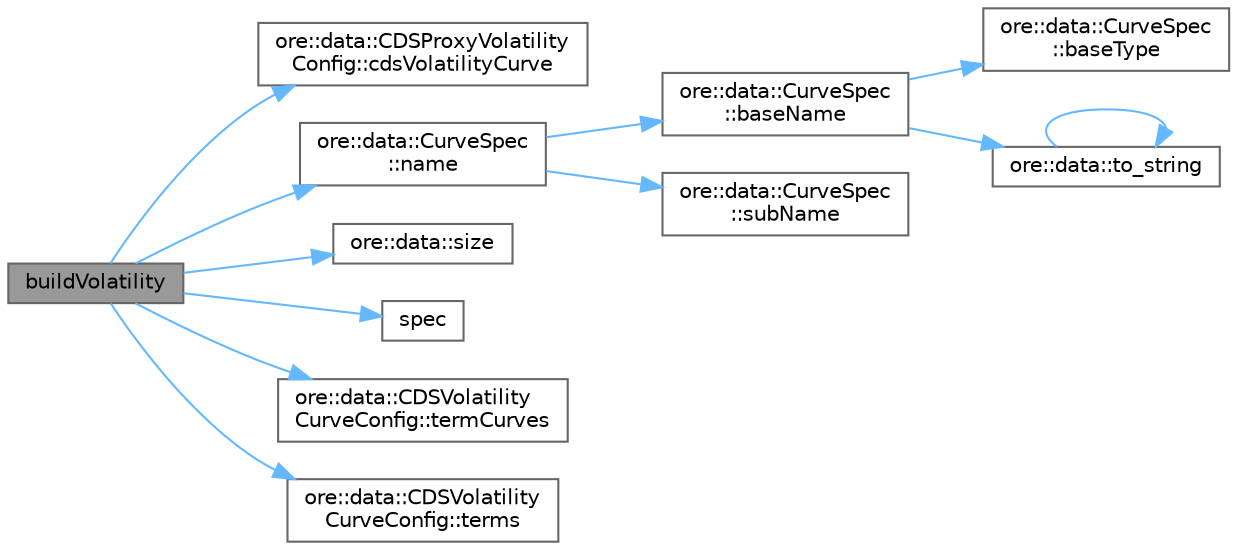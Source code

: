 digraph "buildVolatility"
{
 // INTERACTIVE_SVG=YES
 // LATEX_PDF_SIZE
  bgcolor="transparent";
  edge [fontname=Helvetica,fontsize=10,labelfontname=Helvetica,labelfontsize=10];
  node [fontname=Helvetica,fontsize=10,shape=box,height=0.2,width=0.4];
  rankdir="LR";
  Node1 [label="buildVolatility",height=0.2,width=0.4,color="gray40", fillcolor="grey60", style="filled", fontcolor="black",tooltip=" "];
  Node1 -> Node2 [color="steelblue1",style="solid"];
  Node2 [label="ore::data::CDSProxyVolatility\lConfig::cdsVolatilityCurve",height=0.2,width=0.4,color="grey40", fillcolor="white", style="filled",URL="$classore_1_1data_1_1_c_d_s_proxy_volatility_config.html#ad5709f741598700bef2ae19382943067",tooltip=" "];
  Node1 -> Node3 [color="steelblue1",style="solid"];
  Node3 [label="ore::data::CurveSpec\l::name",height=0.2,width=0.4,color="grey40", fillcolor="white", style="filled",URL="$classore_1_1data_1_1_curve_spec.html#afa7a10b4b56522f03c698ac514b0f844",tooltip="returns the unique curve name"];
  Node3 -> Node4 [color="steelblue1",style="solid"];
  Node4 [label="ore::data::CurveSpec\l::baseName",height=0.2,width=0.4,color="grey40", fillcolor="white", style="filled",URL="$classore_1_1data_1_1_curve_spec.html#a3d24768215bf6280c80eca3930ea3f55",tooltip=" "];
  Node4 -> Node5 [color="steelblue1",style="solid"];
  Node5 [label="ore::data::CurveSpec\l::baseType",height=0.2,width=0.4,color="grey40", fillcolor="white", style="filled",URL="$classore_1_1data_1_1_curve_spec.html#a0106d2fb6472e64456c6ebd018aa6300",tooltip=" "];
  Node4 -> Node6 [color="steelblue1",style="solid"];
  Node6 [label="ore::data::to_string",height=0.2,width=0.4,color="grey40", fillcolor="white", style="filled",URL="$namespaceore_1_1data.html#a86651dfeb5c18ee891f7a4734d8cf455",tooltip=" "];
  Node6 -> Node6 [color="steelblue1",style="solid"];
  Node3 -> Node7 [color="steelblue1",style="solid"];
  Node7 [label="ore::data::CurveSpec\l::subName",height=0.2,width=0.4,color="grey40", fillcolor="white", style="filled",URL="$classore_1_1data_1_1_curve_spec.html#a471fbcf9df5ab7ac2153495b4c8ac723",tooltip=" "];
  Node1 -> Node8 [color="steelblue1",style="solid"];
  Node8 [label="ore::data::size",height=0.2,width=0.4,color="grey40", fillcolor="white", style="filled",URL="$namespaceore_1_1data.html#a777e216dee6069b548bb87da7152699e",tooltip=" "];
  Node1 -> Node9 [color="steelblue1",style="solid"];
  Node9 [label="spec",height=0.2,width=0.4,color="grey40", fillcolor="white", style="filled",URL="$classore_1_1data_1_1_c_d_s_vol_curve.html#ad0b7021abfbbc096229703abcc106717",tooltip=" "];
  Node1 -> Node10 [color="steelblue1",style="solid"];
  Node10 [label="ore::data::CDSVolatility\lCurveConfig::termCurves",height=0.2,width=0.4,color="grey40", fillcolor="white", style="filled",URL="$classore_1_1data_1_1_c_d_s_volatility_curve_config.html#a6df329e2ca7dcb6a1318e25ce2754614",tooltip=" "];
  Node1 -> Node11 [color="steelblue1",style="solid"];
  Node11 [label="ore::data::CDSVolatility\lCurveConfig::terms",height=0.2,width=0.4,color="grey40", fillcolor="white", style="filled",URL="$classore_1_1data_1_1_c_d_s_volatility_curve_config.html#a0eaaa05c716936d3fffd39da0cc67f11",tooltip=" "];
}

